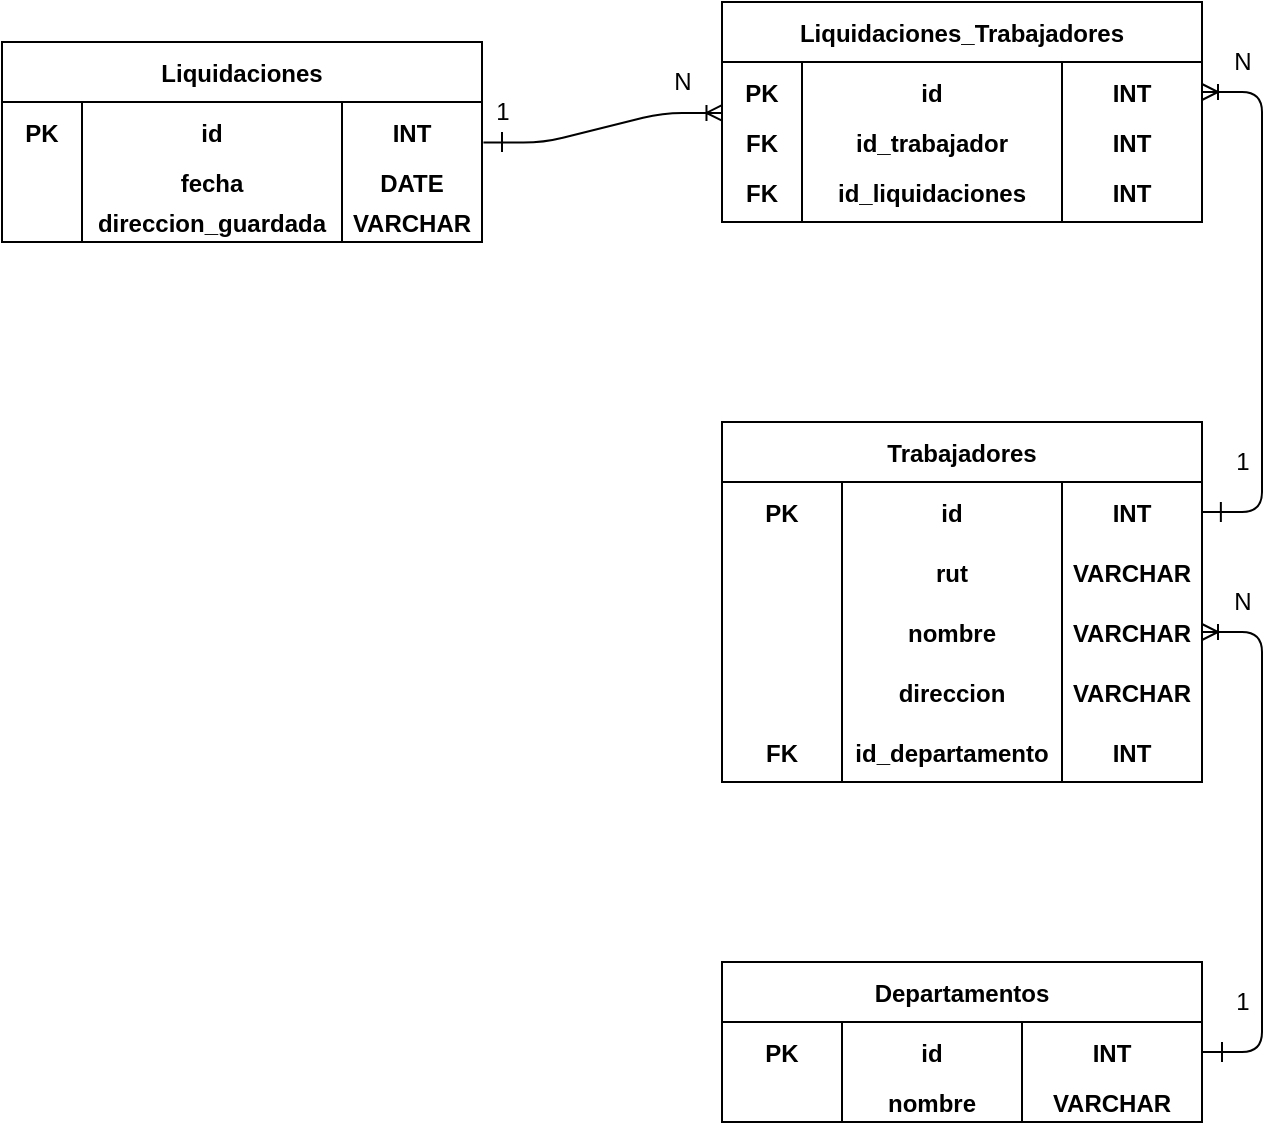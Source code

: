 <mxfile version="13.10.0" type="device"><diagram id="R2lEEEUBdFMjLlhIrx00" name="Page-1"><mxGraphModel dx="1250" dy="594" grid="1" gridSize="10" guides="1" tooltips="1" connect="1" arrows="1" fold="1" page="1" pageScale="1" pageWidth="850" pageHeight="1100" math="0" shadow="0" extFonts="Permanent Marker^https://fonts.googleapis.com/css?family=Permanent+Marker"><root><mxCell id="0"/><mxCell id="1" parent="0"/><mxCell id="daCBkEPhWM3ZkYx5rbmW-1" value="Trabajadores" style="shape=table;startSize=30;container=1;collapsible=1;childLayout=tableLayout;fixedRows=1;rowLines=0;fontStyle=1;align=center;resizeLast=1;" parent="1" vertex="1"><mxGeometry x="440" y="250" width="240" height="180" as="geometry"/></mxCell><mxCell id="daCBkEPhWM3ZkYx5rbmW-2" value="" style="shape=partialRectangle;collapsible=0;dropTarget=0;pointerEvents=0;fillColor=none;top=0;left=0;bottom=0;right=0;points=[[0,0.5],[1,0.5]];portConstraint=eastwest;" parent="daCBkEPhWM3ZkYx5rbmW-1" vertex="1"><mxGeometry y="30" width="240" height="30" as="geometry"/></mxCell><mxCell id="daCBkEPhWM3ZkYx5rbmW-3" value="PK" style="shape=partialRectangle;connectable=0;fillColor=none;top=0;left=0;bottom=0;right=0;fontStyle=1;overflow=hidden;" parent="daCBkEPhWM3ZkYx5rbmW-2" vertex="1"><mxGeometry width="60.0" height="30" as="geometry"/></mxCell><mxCell id="daCBkEPhWM3ZkYx5rbmW-25" value="id" style="shape=partialRectangle;connectable=0;fillColor=none;top=0;left=0;bottom=0;right=0;fontStyle=1;overflow=hidden;" parent="daCBkEPhWM3ZkYx5rbmW-2" vertex="1"><mxGeometry x="60.0" width="110.0" height="30" as="geometry"/></mxCell><mxCell id="daCBkEPhWM3ZkYx5rbmW-42" value="INT" style="shape=partialRectangle;connectable=0;fillColor=none;top=0;left=0;bottom=0;right=0;fontStyle=1;overflow=hidden;" parent="daCBkEPhWM3ZkYx5rbmW-2" vertex="1"><mxGeometry x="170" width="70" height="30" as="geometry"/></mxCell><mxCell id="daCBkEPhWM3ZkYx5rbmW-46" style="shape=partialRectangle;collapsible=0;dropTarget=0;pointerEvents=0;fillColor=none;top=0;left=0;bottom=0;right=0;points=[[0,0.5],[1,0.5]];portConstraint=eastwest;" parent="daCBkEPhWM3ZkYx5rbmW-1" vertex="1"><mxGeometry y="60" width="240" height="30" as="geometry"/></mxCell><mxCell id="daCBkEPhWM3ZkYx5rbmW-47" style="shape=partialRectangle;connectable=0;fillColor=none;top=0;left=0;bottom=0;right=0;fontStyle=1;overflow=hidden;" parent="daCBkEPhWM3ZkYx5rbmW-46" vertex="1"><mxGeometry width="60.0" height="30" as="geometry"/></mxCell><mxCell id="daCBkEPhWM3ZkYx5rbmW-48" value="rut" style="shape=partialRectangle;connectable=0;fillColor=none;top=0;left=0;bottom=0;right=0;fontStyle=1;overflow=hidden;" parent="daCBkEPhWM3ZkYx5rbmW-46" vertex="1"><mxGeometry x="60.0" width="110.0" height="30" as="geometry"/></mxCell><mxCell id="daCBkEPhWM3ZkYx5rbmW-49" value="VARCHAR" style="shape=partialRectangle;connectable=0;fillColor=none;top=0;left=0;bottom=0;right=0;fontStyle=1;overflow=hidden;" parent="daCBkEPhWM3ZkYx5rbmW-46" vertex="1"><mxGeometry x="170" width="70" height="30" as="geometry"/></mxCell><mxCell id="daCBkEPhWM3ZkYx5rbmW-50" style="shape=partialRectangle;collapsible=0;dropTarget=0;pointerEvents=0;fillColor=none;top=0;left=0;bottom=0;right=0;points=[[0,0.5],[1,0.5]];portConstraint=eastwest;" parent="daCBkEPhWM3ZkYx5rbmW-1" vertex="1"><mxGeometry y="90" width="240" height="30" as="geometry"/></mxCell><mxCell id="daCBkEPhWM3ZkYx5rbmW-51" style="shape=partialRectangle;connectable=0;fillColor=none;top=0;left=0;bottom=0;right=0;fontStyle=1;overflow=hidden;" parent="daCBkEPhWM3ZkYx5rbmW-50" vertex="1"><mxGeometry width="60.0" height="30" as="geometry"/></mxCell><mxCell id="daCBkEPhWM3ZkYx5rbmW-52" value="nombre" style="shape=partialRectangle;connectable=0;fillColor=none;top=0;left=0;bottom=0;right=0;fontStyle=1;overflow=hidden;" parent="daCBkEPhWM3ZkYx5rbmW-50" vertex="1"><mxGeometry x="60.0" width="110.0" height="30" as="geometry"/></mxCell><mxCell id="daCBkEPhWM3ZkYx5rbmW-53" value="VARCHAR" style="shape=partialRectangle;connectable=0;fillColor=none;top=0;left=0;bottom=0;right=0;fontStyle=1;overflow=hidden;" parent="daCBkEPhWM3ZkYx5rbmW-50" vertex="1"><mxGeometry x="170" width="70" height="30" as="geometry"/></mxCell><mxCell id="daCBkEPhWM3ZkYx5rbmW-54" style="shape=partialRectangle;collapsible=0;dropTarget=0;pointerEvents=0;fillColor=none;top=0;left=0;bottom=0;right=0;points=[[0,0.5],[1,0.5]];portConstraint=eastwest;" parent="daCBkEPhWM3ZkYx5rbmW-1" vertex="1"><mxGeometry y="120" width="240" height="30" as="geometry"/></mxCell><mxCell id="daCBkEPhWM3ZkYx5rbmW-55" value="" style="shape=partialRectangle;connectable=0;fillColor=none;top=0;left=0;bottom=0;right=0;fontStyle=1;overflow=hidden;" parent="daCBkEPhWM3ZkYx5rbmW-54" vertex="1"><mxGeometry width="60.0" height="30" as="geometry"/></mxCell><mxCell id="daCBkEPhWM3ZkYx5rbmW-56" value="direccion" style="shape=partialRectangle;connectable=0;fillColor=none;top=0;left=0;bottom=0;right=0;fontStyle=1;overflow=hidden;" parent="daCBkEPhWM3ZkYx5rbmW-54" vertex="1"><mxGeometry x="60.0" width="110.0" height="30" as="geometry"/></mxCell><mxCell id="daCBkEPhWM3ZkYx5rbmW-57" value="VARCHAR" style="shape=partialRectangle;connectable=0;fillColor=none;top=0;left=0;bottom=0;right=0;fontStyle=1;overflow=hidden;" parent="daCBkEPhWM3ZkYx5rbmW-54" vertex="1"><mxGeometry x="170" width="70" height="30" as="geometry"/></mxCell><mxCell id="Ko3IKbOP1SUz1lzQaf9u-2" style="shape=partialRectangle;collapsible=0;dropTarget=0;pointerEvents=0;fillColor=none;top=0;left=0;bottom=0;right=0;points=[[0,0.5],[1,0.5]];portConstraint=eastwest;" vertex="1" parent="daCBkEPhWM3ZkYx5rbmW-1"><mxGeometry y="150" width="240" height="30" as="geometry"/></mxCell><mxCell id="Ko3IKbOP1SUz1lzQaf9u-3" value="FK" style="shape=partialRectangle;connectable=0;fillColor=none;top=0;left=0;bottom=0;right=0;fontStyle=1;overflow=hidden;" vertex="1" parent="Ko3IKbOP1SUz1lzQaf9u-2"><mxGeometry width="60.0" height="30" as="geometry"/></mxCell><mxCell id="Ko3IKbOP1SUz1lzQaf9u-4" value="id_departamento" style="shape=partialRectangle;connectable=0;fillColor=none;top=0;left=0;bottom=0;right=0;fontStyle=1;overflow=hidden;" vertex="1" parent="Ko3IKbOP1SUz1lzQaf9u-2"><mxGeometry x="60.0" width="110.0" height="30" as="geometry"/></mxCell><mxCell id="Ko3IKbOP1SUz1lzQaf9u-5" value="INT" style="shape=partialRectangle;connectable=0;fillColor=none;top=0;left=0;bottom=0;right=0;fontStyle=1;overflow=hidden;" vertex="1" parent="Ko3IKbOP1SUz1lzQaf9u-2"><mxGeometry x="170" width="70" height="30" as="geometry"/></mxCell><mxCell id="daCBkEPhWM3ZkYx5rbmW-63" value="Departamentos" style="shape=table;startSize=30;container=1;collapsible=1;childLayout=tableLayout;fixedRows=1;rowLines=0;fontStyle=1;align=center;resizeLast=1;" parent="1" vertex="1"><mxGeometry x="440" y="520" width="240" height="80" as="geometry"/></mxCell><mxCell id="daCBkEPhWM3ZkYx5rbmW-64" value="" style="shape=partialRectangle;collapsible=0;dropTarget=0;pointerEvents=0;fillColor=none;top=0;left=0;bottom=0;right=0;points=[[0,0.5],[1,0.5]];portConstraint=eastwest;" parent="daCBkEPhWM3ZkYx5rbmW-63" vertex="1"><mxGeometry y="30" width="240" height="30" as="geometry"/></mxCell><mxCell id="daCBkEPhWM3ZkYx5rbmW-65" value="PK" style="shape=partialRectangle;connectable=0;fillColor=none;top=0;left=0;bottom=0;right=0;fontStyle=1;overflow=hidden;" parent="daCBkEPhWM3ZkYx5rbmW-64" vertex="1"><mxGeometry width="60.0" height="30" as="geometry"/></mxCell><mxCell id="daCBkEPhWM3ZkYx5rbmW-66" value="id" style="shape=partialRectangle;connectable=0;fillColor=none;top=0;left=0;bottom=0;right=0;fontStyle=1;overflow=hidden;" parent="daCBkEPhWM3ZkYx5rbmW-64" vertex="1"><mxGeometry x="60.0" width="90" height="30" as="geometry"/></mxCell><mxCell id="daCBkEPhWM3ZkYx5rbmW-67" value="INT" style="shape=partialRectangle;connectable=0;fillColor=none;top=0;left=0;bottom=0;right=0;fontStyle=1;overflow=hidden;" parent="daCBkEPhWM3ZkYx5rbmW-64" vertex="1"><mxGeometry x="150.0" width="90.0" height="30" as="geometry"/></mxCell><mxCell id="daCBkEPhWM3ZkYx5rbmW-72" style="shape=partialRectangle;collapsible=0;dropTarget=0;pointerEvents=0;fillColor=none;top=0;left=0;bottom=0;right=0;points=[[0,0.5],[1,0.5]];portConstraint=eastwest;" parent="daCBkEPhWM3ZkYx5rbmW-63" vertex="1"><mxGeometry y="60" width="240" height="20" as="geometry"/></mxCell><mxCell id="daCBkEPhWM3ZkYx5rbmW-73" style="shape=partialRectangle;connectable=0;fillColor=none;top=0;left=0;bottom=0;right=0;fontStyle=1;overflow=hidden;" parent="daCBkEPhWM3ZkYx5rbmW-72" vertex="1"><mxGeometry width="60.0" height="20" as="geometry"/></mxCell><mxCell id="daCBkEPhWM3ZkYx5rbmW-74" value="nombre" style="shape=partialRectangle;connectable=0;fillColor=none;top=0;left=0;bottom=0;right=0;fontStyle=1;overflow=hidden;" parent="daCBkEPhWM3ZkYx5rbmW-72" vertex="1"><mxGeometry x="60.0" width="90" height="20" as="geometry"/></mxCell><mxCell id="daCBkEPhWM3ZkYx5rbmW-75" value="VARCHAR" style="shape=partialRectangle;connectable=0;fillColor=none;top=0;left=0;bottom=0;right=0;fontStyle=1;overflow=hidden;" parent="daCBkEPhWM3ZkYx5rbmW-72" vertex="1"><mxGeometry x="150.0" width="90.0" height="20" as="geometry"/></mxCell><mxCell id="daCBkEPhWM3ZkYx5rbmW-80" value="Liquidaciones" style="shape=table;startSize=30;container=1;collapsible=1;childLayout=tableLayout;fixedRows=1;rowLines=0;fontStyle=1;align=center;resizeLast=1;" parent="1" vertex="1"><mxGeometry x="80" y="60" width="240" height="100" as="geometry"/></mxCell><mxCell id="daCBkEPhWM3ZkYx5rbmW-81" value="" style="shape=partialRectangle;collapsible=0;dropTarget=0;pointerEvents=0;fillColor=none;top=0;left=0;bottom=0;right=0;points=[[0,0.5],[1,0.5]];portConstraint=eastwest;" parent="daCBkEPhWM3ZkYx5rbmW-80" vertex="1"><mxGeometry y="30" width="240" height="30" as="geometry"/></mxCell><mxCell id="daCBkEPhWM3ZkYx5rbmW-82" value="PK" style="shape=partialRectangle;connectable=0;fillColor=none;top=0;left=0;bottom=0;right=0;fontStyle=1;overflow=hidden;" parent="daCBkEPhWM3ZkYx5rbmW-81" vertex="1"><mxGeometry width="40" height="30" as="geometry"/></mxCell><mxCell id="daCBkEPhWM3ZkYx5rbmW-83" value="id" style="shape=partialRectangle;connectable=0;fillColor=none;top=0;left=0;bottom=0;right=0;fontStyle=1;overflow=hidden;" parent="daCBkEPhWM3ZkYx5rbmW-81" vertex="1"><mxGeometry x="40" width="130" height="30" as="geometry"/></mxCell><mxCell id="daCBkEPhWM3ZkYx5rbmW-84" value="INT" style="shape=partialRectangle;connectable=0;fillColor=none;top=0;left=0;bottom=0;right=0;fontStyle=1;overflow=hidden;" parent="daCBkEPhWM3ZkYx5rbmW-81" vertex="1"><mxGeometry x="170" width="70" height="30" as="geometry"/></mxCell><mxCell id="daCBkEPhWM3ZkYx5rbmW-85" style="shape=partialRectangle;collapsible=0;dropTarget=0;pointerEvents=0;fillColor=none;top=0;left=0;bottom=0;right=0;points=[[0,0.5],[1,0.5]];portConstraint=eastwest;" parent="daCBkEPhWM3ZkYx5rbmW-80" vertex="1"><mxGeometry y="60" width="240" height="20" as="geometry"/></mxCell><mxCell id="daCBkEPhWM3ZkYx5rbmW-86" style="shape=partialRectangle;connectable=0;fillColor=none;top=0;left=0;bottom=0;right=0;fontStyle=1;overflow=hidden;" parent="daCBkEPhWM3ZkYx5rbmW-85" vertex="1"><mxGeometry width="40" height="20" as="geometry"/></mxCell><mxCell id="daCBkEPhWM3ZkYx5rbmW-87" value="fecha" style="shape=partialRectangle;connectable=0;fillColor=none;top=0;left=0;bottom=0;right=0;fontStyle=1;overflow=hidden;" parent="daCBkEPhWM3ZkYx5rbmW-85" vertex="1"><mxGeometry x="40" width="130" height="20" as="geometry"/></mxCell><mxCell id="daCBkEPhWM3ZkYx5rbmW-88" value="DATE" style="shape=partialRectangle;connectable=0;fillColor=none;top=0;left=0;bottom=0;right=0;fontStyle=1;overflow=hidden;" parent="daCBkEPhWM3ZkYx5rbmW-85" vertex="1"><mxGeometry x="170" width="70" height="20" as="geometry"/></mxCell><mxCell id="Ko3IKbOP1SUz1lzQaf9u-6" style="shape=partialRectangle;collapsible=0;dropTarget=0;pointerEvents=0;fillColor=none;top=0;left=0;bottom=0;right=0;points=[[0,0.5],[1,0.5]];portConstraint=eastwest;" vertex="1" parent="daCBkEPhWM3ZkYx5rbmW-80"><mxGeometry y="80" width="240" height="20" as="geometry"/></mxCell><mxCell id="Ko3IKbOP1SUz1lzQaf9u-7" style="shape=partialRectangle;connectable=0;fillColor=none;top=0;left=0;bottom=0;right=0;fontStyle=1;overflow=hidden;" vertex="1" parent="Ko3IKbOP1SUz1lzQaf9u-6"><mxGeometry width="40" height="20" as="geometry"/></mxCell><mxCell id="Ko3IKbOP1SUz1lzQaf9u-8" value="direccion_guardada" style="shape=partialRectangle;connectable=0;fillColor=none;top=0;left=0;bottom=0;right=0;fontStyle=1;overflow=hidden;" vertex="1" parent="Ko3IKbOP1SUz1lzQaf9u-6"><mxGeometry x="40" width="130" height="20" as="geometry"/></mxCell><mxCell id="Ko3IKbOP1SUz1lzQaf9u-9" value="VARCHAR" style="shape=partialRectangle;connectable=0;fillColor=none;top=0;left=0;bottom=0;right=0;fontStyle=1;overflow=hidden;" vertex="1" parent="Ko3IKbOP1SUz1lzQaf9u-6"><mxGeometry x="170" width="70" height="20" as="geometry"/></mxCell><mxCell id="Ko3IKbOP1SUz1lzQaf9u-10" value="" style="edgeStyle=entityRelationEdgeStyle;fontSize=12;html=1;endArrow=ERoneToMany;exitX=1;exitY=0.5;exitDx=0;exitDy=0;entryX=1;entryY=0.5;entryDx=0;entryDy=0;" edge="1" parent="1" source="daCBkEPhWM3ZkYx5rbmW-64" target="daCBkEPhWM3ZkYx5rbmW-50"><mxGeometry width="100" height="100" relative="1" as="geometry"><mxPoint x="710" y="480" as="sourcePoint"/><mxPoint x="740" y="440" as="targetPoint"/></mxGeometry></mxCell><mxCell id="Ko3IKbOP1SUz1lzQaf9u-11" value="" style="endArrow=none;html=1;rounded=0;" edge="1" parent="1"><mxGeometry relative="1" as="geometry"><mxPoint x="690" y="570" as="sourcePoint"/><mxPoint x="690" y="560" as="targetPoint"/></mxGeometry></mxCell><mxCell id="Ko3IKbOP1SUz1lzQaf9u-12" value="N" style="text;html=1;align=center;verticalAlign=middle;resizable=0;points=[];autosize=1;" vertex="1" parent="1"><mxGeometry x="690" y="330" width="20" height="20" as="geometry"/></mxCell><mxCell id="Ko3IKbOP1SUz1lzQaf9u-13" value="1" style="text;html=1;align=center;verticalAlign=middle;resizable=0;points=[];autosize=1;" vertex="1" parent="1"><mxGeometry x="690" y="530" width="20" height="20" as="geometry"/></mxCell><mxCell id="Ko3IKbOP1SUz1lzQaf9u-14" value="Liquidaciones_Trabajadores" style="shape=table;startSize=30;container=1;collapsible=1;childLayout=tableLayout;fixedRows=1;rowLines=0;fontStyle=1;align=center;resizeLast=1;" vertex="1" parent="1"><mxGeometry x="440" y="40" width="240" height="110" as="geometry"/></mxCell><mxCell id="Ko3IKbOP1SUz1lzQaf9u-15" value="" style="shape=partialRectangle;collapsible=0;dropTarget=0;pointerEvents=0;fillColor=none;top=0;left=0;bottom=0;right=0;points=[[0,0.5],[1,0.5]];portConstraint=eastwest;" vertex="1" parent="Ko3IKbOP1SUz1lzQaf9u-14"><mxGeometry y="30" width="240" height="30" as="geometry"/></mxCell><mxCell id="Ko3IKbOP1SUz1lzQaf9u-16" value="PK" style="shape=partialRectangle;connectable=0;fillColor=none;top=0;left=0;bottom=0;right=0;fontStyle=1;overflow=hidden;" vertex="1" parent="Ko3IKbOP1SUz1lzQaf9u-15"><mxGeometry width="40" height="30" as="geometry"/></mxCell><mxCell id="Ko3IKbOP1SUz1lzQaf9u-17" value="id" style="shape=partialRectangle;connectable=0;fillColor=none;top=0;left=0;bottom=0;right=0;fontStyle=1;overflow=hidden;" vertex="1" parent="Ko3IKbOP1SUz1lzQaf9u-15"><mxGeometry x="40" width="130" height="30" as="geometry"/></mxCell><mxCell id="Ko3IKbOP1SUz1lzQaf9u-18" value="INT" style="shape=partialRectangle;connectable=0;fillColor=none;top=0;left=0;bottom=0;right=0;fontStyle=1;overflow=hidden;" vertex="1" parent="Ko3IKbOP1SUz1lzQaf9u-15"><mxGeometry x="170" width="70" height="30" as="geometry"/></mxCell><mxCell id="Ko3IKbOP1SUz1lzQaf9u-19" style="shape=partialRectangle;collapsible=0;dropTarget=0;pointerEvents=0;fillColor=none;top=0;left=0;bottom=0;right=0;points=[[0,0.5],[1,0.5]];portConstraint=eastwest;" vertex="1" parent="Ko3IKbOP1SUz1lzQaf9u-14"><mxGeometry y="60" width="240" height="20" as="geometry"/></mxCell><mxCell id="Ko3IKbOP1SUz1lzQaf9u-20" value="FK" style="shape=partialRectangle;connectable=0;fillColor=none;top=0;left=0;bottom=0;right=0;fontStyle=1;overflow=hidden;" vertex="1" parent="Ko3IKbOP1SUz1lzQaf9u-19"><mxGeometry width="40" height="20" as="geometry"/></mxCell><mxCell id="Ko3IKbOP1SUz1lzQaf9u-21" value="id_trabajador" style="shape=partialRectangle;connectable=0;fillColor=none;top=0;left=0;bottom=0;right=0;fontStyle=1;overflow=hidden;" vertex="1" parent="Ko3IKbOP1SUz1lzQaf9u-19"><mxGeometry x="40" width="130" height="20" as="geometry"/></mxCell><mxCell id="Ko3IKbOP1SUz1lzQaf9u-22" value="INT" style="shape=partialRectangle;connectable=0;fillColor=none;top=0;left=0;bottom=0;right=0;fontStyle=1;overflow=hidden;" vertex="1" parent="Ko3IKbOP1SUz1lzQaf9u-19"><mxGeometry x="170" width="70" height="20" as="geometry"/></mxCell><mxCell id="Ko3IKbOP1SUz1lzQaf9u-23" style="shape=partialRectangle;collapsible=0;dropTarget=0;pointerEvents=0;fillColor=none;top=0;left=0;bottom=0;right=0;points=[[0,0.5],[1,0.5]];portConstraint=eastwest;" vertex="1" parent="Ko3IKbOP1SUz1lzQaf9u-14"><mxGeometry y="80" width="240" height="30" as="geometry"/></mxCell><mxCell id="Ko3IKbOP1SUz1lzQaf9u-24" value="FK" style="shape=partialRectangle;connectable=0;fillColor=none;top=0;left=0;bottom=0;right=0;fontStyle=1;overflow=hidden;" vertex="1" parent="Ko3IKbOP1SUz1lzQaf9u-23"><mxGeometry width="40" height="30" as="geometry"/></mxCell><mxCell id="Ko3IKbOP1SUz1lzQaf9u-25" value="id_liquidaciones" style="shape=partialRectangle;connectable=0;fillColor=none;top=0;left=0;bottom=0;right=0;fontStyle=1;overflow=hidden;" vertex="1" parent="Ko3IKbOP1SUz1lzQaf9u-23"><mxGeometry x="40" width="130" height="30" as="geometry"/></mxCell><mxCell id="Ko3IKbOP1SUz1lzQaf9u-26" value="INT" style="shape=partialRectangle;connectable=0;fillColor=none;top=0;left=0;bottom=0;right=0;fontStyle=1;overflow=hidden;" vertex="1" parent="Ko3IKbOP1SUz1lzQaf9u-23"><mxGeometry x="170" width="70" height="30" as="geometry"/></mxCell><mxCell id="Ko3IKbOP1SUz1lzQaf9u-27" value="" style="edgeStyle=entityRelationEdgeStyle;fontSize=12;html=1;endArrow=ERoneToMany;exitX=1;exitY=0.5;exitDx=0;exitDy=0;entryX=1;entryY=0.5;entryDx=0;entryDy=0;" edge="1" parent="1" source="daCBkEPhWM3ZkYx5rbmW-2" target="Ko3IKbOP1SUz1lzQaf9u-15"><mxGeometry width="100" height="100" relative="1" as="geometry"><mxPoint x="720" y="300" as="sourcePoint"/><mxPoint x="720" y="90" as="targetPoint"/></mxGeometry></mxCell><mxCell id="Ko3IKbOP1SUz1lzQaf9u-28" value="" style="endArrow=none;html=1;rounded=0;" edge="1" parent="1"><mxGeometry relative="1" as="geometry"><mxPoint x="689.43" y="300" as="sourcePoint"/><mxPoint x="689.43" y="290" as="targetPoint"/><Array as="points"><mxPoint x="689.43" y="290"/></Array></mxGeometry></mxCell><mxCell id="Ko3IKbOP1SUz1lzQaf9u-29" value="N" style="text;html=1;align=center;verticalAlign=middle;resizable=0;points=[];autosize=1;" vertex="1" parent="1"><mxGeometry x="690" y="60" width="20" height="20" as="geometry"/></mxCell><mxCell id="Ko3IKbOP1SUz1lzQaf9u-30" value="1" style="text;html=1;align=center;verticalAlign=middle;resizable=0;points=[];autosize=1;" vertex="1" parent="1"><mxGeometry x="690" y="260" width="20" height="20" as="geometry"/></mxCell><mxCell id="Ko3IKbOP1SUz1lzQaf9u-31" value="" style="edgeStyle=entityRelationEdgeStyle;fontSize=12;html=1;endArrow=ERoneToMany;exitX=1.003;exitY=0.676;exitDx=0;exitDy=0;exitPerimeter=0;entryX=0.001;entryY=0.848;entryDx=0;entryDy=0;entryPerimeter=0;" edge="1" parent="1" source="daCBkEPhWM3ZkYx5rbmW-81" target="Ko3IKbOP1SUz1lzQaf9u-15"><mxGeometry width="100" height="100" relative="1" as="geometry"><mxPoint x="430" y="119" as="sourcePoint"/><mxPoint x="400" y="150" as="targetPoint"/></mxGeometry></mxCell><mxCell id="Ko3IKbOP1SUz1lzQaf9u-32" value="" style="endArrow=none;html=1;rounded=0;" edge="1" parent="1"><mxGeometry relative="1" as="geometry"><mxPoint x="330.0" y="115" as="sourcePoint"/><mxPoint x="330.0" y="105" as="targetPoint"/><Array as="points"><mxPoint x="330.0" y="105"/></Array></mxGeometry></mxCell><mxCell id="Ko3IKbOP1SUz1lzQaf9u-33" value="N" style="text;html=1;align=center;verticalAlign=middle;resizable=0;points=[];autosize=1;" vertex="1" parent="1"><mxGeometry x="410" y="70" width="20" height="20" as="geometry"/></mxCell><mxCell id="Ko3IKbOP1SUz1lzQaf9u-34" value="1" style="text;html=1;align=center;verticalAlign=middle;resizable=0;points=[];autosize=1;" vertex="1" parent="1"><mxGeometry x="320" y="85" width="20" height="20" as="geometry"/></mxCell></root></mxGraphModel></diagram></mxfile>